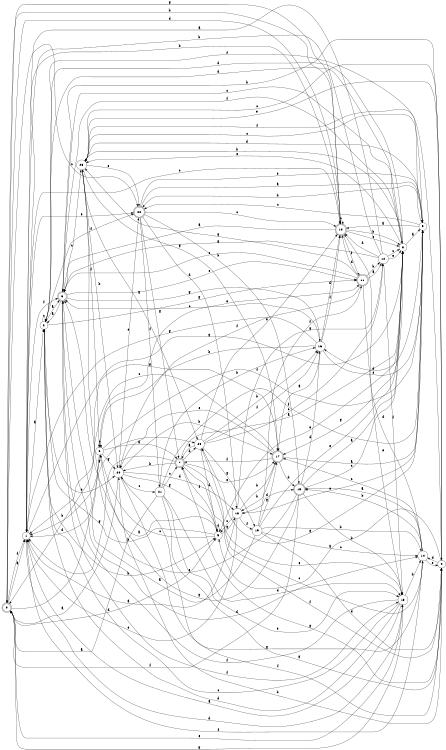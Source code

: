 digraph n20_8 {
__start0 [label="" shape="none"];

rankdir=LR;
size="8,5";

s0 [style="rounded,filled", color="black", fillcolor="white" shape="doublecircle", label="0"];
s1 [style="filled", color="black", fillcolor="white" shape="circle", label="1"];
s2 [style="filled", color="black", fillcolor="white" shape="circle", label="2"];
s3 [style="rounded,filled", color="black", fillcolor="white" shape="doublecircle", label="3"];
s4 [style="filled", color="black", fillcolor="white" shape="circle", label="4"];
s5 [style="filled", color="black", fillcolor="white" shape="circle", label="5"];
s6 [style="filled", color="black", fillcolor="white" shape="circle", label="6"];
s7 [style="rounded,filled", color="black", fillcolor="white" shape="doublecircle", label="7"];
s8 [style="filled", color="black", fillcolor="white" shape="circle", label="8"];
s9 [style="filled", color="black", fillcolor="white" shape="circle", label="9"];
s10 [style="rounded,filled", color="black", fillcolor="white" shape="doublecircle", label="10"];
s11 [style="rounded,filled", color="black", fillcolor="white" shape="doublecircle", label="11"];
s12 [style="filled", color="black", fillcolor="white" shape="circle", label="12"];
s13 [style="filled", color="black", fillcolor="white" shape="circle", label="13"];
s14 [style="filled", color="black", fillcolor="white" shape="circle", label="14"];
s15 [style="rounded,filled", color="black", fillcolor="white" shape="doublecircle", label="15"];
s16 [style="filled", color="black", fillcolor="white" shape="circle", label="16"];
s17 [style="rounded,filled", color="black", fillcolor="white" shape="doublecircle", label="17"];
s18 [style="filled", color="black", fillcolor="white" shape="circle", label="18"];
s19 [style="filled", color="black", fillcolor="white" shape="circle", label="19"];
s20 [style="filled", color="black", fillcolor="white" shape="circle", label="20"];
s21 [style="filled", color="black", fillcolor="white" shape="circle", label="21"];
s22 [style="rounded,filled", color="black", fillcolor="white" shape="doublecircle", label="22"];
s23 [style="filled", color="black", fillcolor="white" shape="circle", label="23"];
s24 [style="filled", color="black", fillcolor="white" shape="circle", label="24"];
s0 -> s1 [label="a"];
s0 -> s10 [label="b"];
s0 -> s22 [label="c"];
s0 -> s5 [label="d"];
s0 -> s13 [label="e"];
s0 -> s1 [label="f"];
s0 -> s24 [label="g"];
s1 -> s2 [label="a"];
s1 -> s10 [label="b"];
s1 -> s10 [label="c"];
s1 -> s13 [label="d"];
s1 -> s22 [label="e"];
s1 -> s3 [label="f"];
s1 -> s8 [label="g"];
s2 -> s3 [label="a"];
s2 -> s5 [label="b"];
s2 -> s2 [label="c"];
s2 -> s8 [label="d"];
s2 -> s20 [label="e"];
s2 -> s22 [label="f"];
s2 -> s11 [label="g"];
s3 -> s2 [label="a"];
s3 -> s4 [label="b"];
s3 -> s23 [label="c"];
s3 -> s14 [label="d"];
s3 -> s11 [label="e"];
s3 -> s13 [label="f"];
s3 -> s16 [label="g"];
s4 -> s5 [label="a"];
s4 -> s20 [label="b"];
s4 -> s23 [label="c"];
s4 -> s14 [label="d"];
s4 -> s23 [label="e"];
s4 -> s23 [label="f"];
s4 -> s7 [label="g"];
s5 -> s3 [label="a"];
s5 -> s2 [label="b"];
s5 -> s6 [label="c"];
s5 -> s5 [label="d"];
s5 -> s8 [label="e"];
s5 -> s7 [label="f"];
s5 -> s18 [label="g"];
s6 -> s7 [label="a"];
s6 -> s1 [label="b"];
s6 -> s6 [label="c"];
s6 -> s1 [label="d"];
s6 -> s11 [label="e"];
s6 -> s9 [label="f"];
s6 -> s20 [label="g"];
s7 -> s8 [label="a"];
s7 -> s20 [label="b"];
s7 -> s14 [label="c"];
s7 -> s24 [label="d"];
s7 -> s17 [label="e"];
s7 -> s4 [label="f"];
s7 -> s1 [label="g"];
s8 -> s9 [label="a"];
s8 -> s23 [label="b"];
s8 -> s3 [label="c"];
s8 -> s2 [label="d"];
s8 -> s23 [label="e"];
s8 -> s3 [label="f"];
s8 -> s17 [label="g"];
s9 -> s10 [label="a"];
s9 -> s22 [label="b"];
s9 -> s22 [label="c"];
s9 -> s16 [label="d"];
s9 -> s18 [label="e"];
s9 -> s2 [label="f"];
s9 -> s24 [label="g"];
s10 -> s3 [label="a"];
s10 -> s8 [label="b"];
s10 -> s10 [label="c"];
s10 -> s0 [label="d"];
s10 -> s8 [label="e"];
s10 -> s11 [label="f"];
s10 -> s0 [label="g"];
s11 -> s12 [label="a"];
s11 -> s12 [label="b"];
s11 -> s3 [label="c"];
s11 -> s10 [label="d"];
s11 -> s13 [label="e"];
s11 -> s20 [label="f"];
s11 -> s23 [label="g"];
s12 -> s1 [label="a"];
s12 -> s1 [label="b"];
s12 -> s8 [label="c"];
s12 -> s10 [label="d"];
s12 -> s8 [label="e"];
s12 -> s13 [label="f"];
s12 -> s3 [label="g"];
s13 -> s1 [label="a"];
s13 -> s14 [label="b"];
s13 -> s2 [label="c"];
s13 -> s2 [label="d"];
s13 -> s24 [label="e"];
s13 -> s3 [label="f"];
s13 -> s0 [label="g"];
s14 -> s15 [label="a"];
s14 -> s15 [label="b"];
s14 -> s17 [label="c"];
s14 -> s10 [label="d"];
s14 -> s4 [label="e"];
s14 -> s1 [label="f"];
s14 -> s20 [label="g"];
s15 -> s8 [label="a"];
s15 -> s13 [label="b"];
s15 -> s8 [label="c"];
s15 -> s16 [label="d"];
s15 -> s23 [label="e"];
s15 -> s0 [label="f"];
s15 -> s6 [label="g"];
s16 -> s17 [label="a"];
s16 -> s6 [label="b"];
s16 -> s3 [label="c"];
s16 -> s10 [label="d"];
s16 -> s9 [label="e"];
s16 -> s10 [label="f"];
s16 -> s1 [label="g"];
s17 -> s9 [label="a"];
s17 -> s18 [label="b"];
s17 -> s0 [label="c"];
s17 -> s15 [label="d"];
s17 -> s20 [label="e"];
s17 -> s7 [label="f"];
s17 -> s1 [label="g"];
s18 -> s1 [label="a"];
s18 -> s17 [label="b"];
s18 -> s5 [label="c"];
s18 -> s15 [label="d"];
s18 -> s1 [label="e"];
s18 -> s19 [label="f"];
s18 -> s12 [label="g"];
s19 -> s3 [label="a"];
s19 -> s14 [label="b"];
s19 -> s14 [label="c"];
s19 -> s4 [label="d"];
s19 -> s8 [label="e"];
s19 -> s11 [label="f"];
s19 -> s17 [label="g"];
s20 -> s0 [label="a"];
s20 -> s17 [label="b"];
s20 -> s21 [label="c"];
s20 -> s18 [label="d"];
s20 -> s22 [label="e"];
s20 -> s4 [label="f"];
s20 -> s5 [label="g"];
s21 -> s0 [label="a"];
s21 -> s16 [label="b"];
s21 -> s7 [label="c"];
s21 -> s13 [label="d"];
s21 -> s13 [label="e"];
s21 -> s9 [label="f"];
s21 -> s4 [label="g"];
s22 -> s9 [label="a"];
s22 -> s15 [label="b"];
s22 -> s10 [label="c"];
s22 -> s18 [label="d"];
s22 -> s9 [label="e"];
s22 -> s21 [label="f"];
s22 -> s7 [label="g"];
s23 -> s24 [label="a"];
s23 -> s20 [label="b"];
s23 -> s9 [label="c"];
s23 -> s9 [label="d"];
s23 -> s22 [label="e"];
s23 -> s6 [label="f"];
s23 -> s17 [label="g"];
s24 -> s7 [label="a"];
s24 -> s16 [label="b"];
s24 -> s12 [label="c"];
s24 -> s5 [label="d"];
s24 -> s10 [label="e"];
s24 -> s16 [label="f"];
s24 -> s19 [label="g"];

}